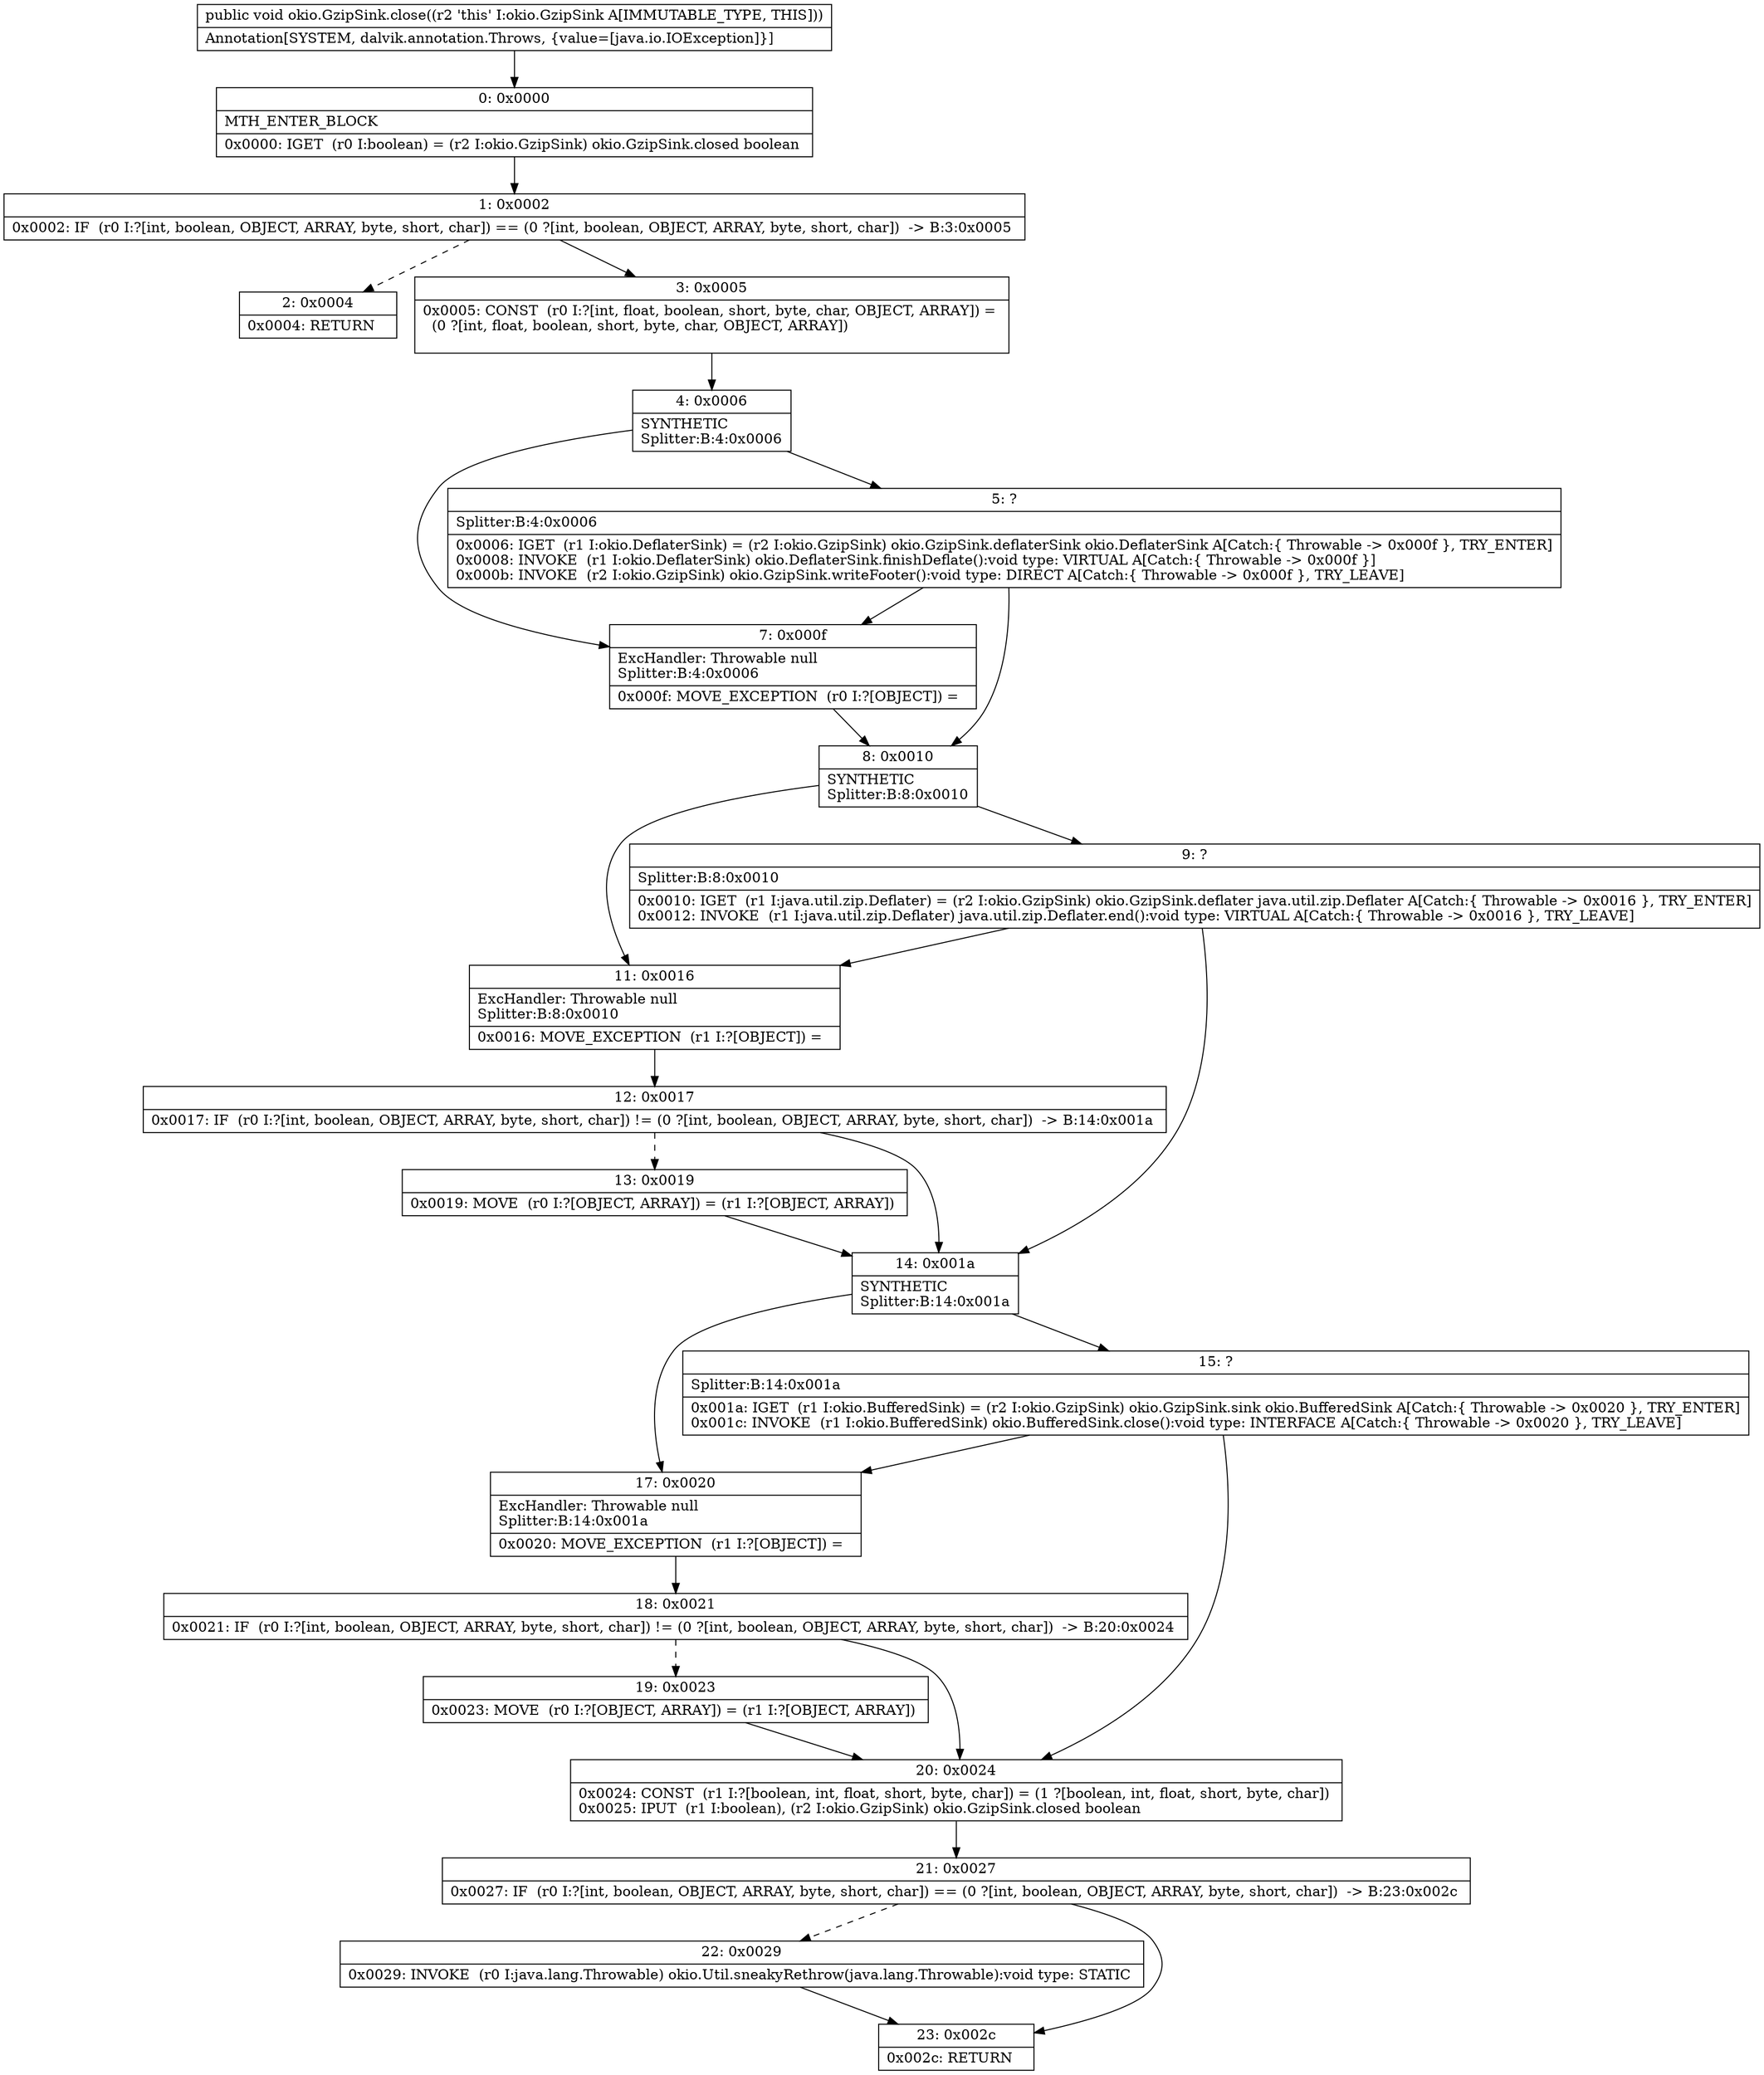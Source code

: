 digraph "CFG forokio.GzipSink.close()V" {
Node_0 [shape=record,label="{0\:\ 0x0000|MTH_ENTER_BLOCK\l|0x0000: IGET  (r0 I:boolean) = (r2 I:okio.GzipSink) okio.GzipSink.closed boolean \l}"];
Node_1 [shape=record,label="{1\:\ 0x0002|0x0002: IF  (r0 I:?[int, boolean, OBJECT, ARRAY, byte, short, char]) == (0 ?[int, boolean, OBJECT, ARRAY, byte, short, char])  \-\> B:3:0x0005 \l}"];
Node_2 [shape=record,label="{2\:\ 0x0004|0x0004: RETURN   \l}"];
Node_3 [shape=record,label="{3\:\ 0x0005|0x0005: CONST  (r0 I:?[int, float, boolean, short, byte, char, OBJECT, ARRAY]) = \l  (0 ?[int, float, boolean, short, byte, char, OBJECT, ARRAY])\l \l}"];
Node_4 [shape=record,label="{4\:\ 0x0006|SYNTHETIC\lSplitter:B:4:0x0006\l}"];
Node_5 [shape=record,label="{5\:\ ?|Splitter:B:4:0x0006\l|0x0006: IGET  (r1 I:okio.DeflaterSink) = (r2 I:okio.GzipSink) okio.GzipSink.deflaterSink okio.DeflaterSink A[Catch:\{ Throwable \-\> 0x000f \}, TRY_ENTER]\l0x0008: INVOKE  (r1 I:okio.DeflaterSink) okio.DeflaterSink.finishDeflate():void type: VIRTUAL A[Catch:\{ Throwable \-\> 0x000f \}]\l0x000b: INVOKE  (r2 I:okio.GzipSink) okio.GzipSink.writeFooter():void type: DIRECT A[Catch:\{ Throwable \-\> 0x000f \}, TRY_LEAVE]\l}"];
Node_7 [shape=record,label="{7\:\ 0x000f|ExcHandler: Throwable null\lSplitter:B:4:0x0006\l|0x000f: MOVE_EXCEPTION  (r0 I:?[OBJECT]) =  \l}"];
Node_8 [shape=record,label="{8\:\ 0x0010|SYNTHETIC\lSplitter:B:8:0x0010\l}"];
Node_9 [shape=record,label="{9\:\ ?|Splitter:B:8:0x0010\l|0x0010: IGET  (r1 I:java.util.zip.Deflater) = (r2 I:okio.GzipSink) okio.GzipSink.deflater java.util.zip.Deflater A[Catch:\{ Throwable \-\> 0x0016 \}, TRY_ENTER]\l0x0012: INVOKE  (r1 I:java.util.zip.Deflater) java.util.zip.Deflater.end():void type: VIRTUAL A[Catch:\{ Throwable \-\> 0x0016 \}, TRY_LEAVE]\l}"];
Node_11 [shape=record,label="{11\:\ 0x0016|ExcHandler: Throwable null\lSplitter:B:8:0x0010\l|0x0016: MOVE_EXCEPTION  (r1 I:?[OBJECT]) =  \l}"];
Node_12 [shape=record,label="{12\:\ 0x0017|0x0017: IF  (r0 I:?[int, boolean, OBJECT, ARRAY, byte, short, char]) != (0 ?[int, boolean, OBJECT, ARRAY, byte, short, char])  \-\> B:14:0x001a \l}"];
Node_13 [shape=record,label="{13\:\ 0x0019|0x0019: MOVE  (r0 I:?[OBJECT, ARRAY]) = (r1 I:?[OBJECT, ARRAY]) \l}"];
Node_14 [shape=record,label="{14\:\ 0x001a|SYNTHETIC\lSplitter:B:14:0x001a\l}"];
Node_15 [shape=record,label="{15\:\ ?|Splitter:B:14:0x001a\l|0x001a: IGET  (r1 I:okio.BufferedSink) = (r2 I:okio.GzipSink) okio.GzipSink.sink okio.BufferedSink A[Catch:\{ Throwable \-\> 0x0020 \}, TRY_ENTER]\l0x001c: INVOKE  (r1 I:okio.BufferedSink) okio.BufferedSink.close():void type: INTERFACE A[Catch:\{ Throwable \-\> 0x0020 \}, TRY_LEAVE]\l}"];
Node_17 [shape=record,label="{17\:\ 0x0020|ExcHandler: Throwable null\lSplitter:B:14:0x001a\l|0x0020: MOVE_EXCEPTION  (r1 I:?[OBJECT]) =  \l}"];
Node_18 [shape=record,label="{18\:\ 0x0021|0x0021: IF  (r0 I:?[int, boolean, OBJECT, ARRAY, byte, short, char]) != (0 ?[int, boolean, OBJECT, ARRAY, byte, short, char])  \-\> B:20:0x0024 \l}"];
Node_19 [shape=record,label="{19\:\ 0x0023|0x0023: MOVE  (r0 I:?[OBJECT, ARRAY]) = (r1 I:?[OBJECT, ARRAY]) \l}"];
Node_20 [shape=record,label="{20\:\ 0x0024|0x0024: CONST  (r1 I:?[boolean, int, float, short, byte, char]) = (1 ?[boolean, int, float, short, byte, char]) \l0x0025: IPUT  (r1 I:boolean), (r2 I:okio.GzipSink) okio.GzipSink.closed boolean \l}"];
Node_21 [shape=record,label="{21\:\ 0x0027|0x0027: IF  (r0 I:?[int, boolean, OBJECT, ARRAY, byte, short, char]) == (0 ?[int, boolean, OBJECT, ARRAY, byte, short, char])  \-\> B:23:0x002c \l}"];
Node_22 [shape=record,label="{22\:\ 0x0029|0x0029: INVOKE  (r0 I:java.lang.Throwable) okio.Util.sneakyRethrow(java.lang.Throwable):void type: STATIC \l}"];
Node_23 [shape=record,label="{23\:\ 0x002c|0x002c: RETURN   \l}"];
MethodNode[shape=record,label="{public void okio.GzipSink.close((r2 'this' I:okio.GzipSink A[IMMUTABLE_TYPE, THIS]))  | Annotation[SYSTEM, dalvik.annotation.Throws, \{value=[java.io.IOException]\}]\l}"];
MethodNode -> Node_0;
Node_0 -> Node_1;
Node_1 -> Node_2[style=dashed];
Node_1 -> Node_3;
Node_3 -> Node_4;
Node_4 -> Node_5;
Node_4 -> Node_7;
Node_5 -> Node_7;
Node_5 -> Node_8;
Node_7 -> Node_8;
Node_8 -> Node_9;
Node_8 -> Node_11;
Node_9 -> Node_11;
Node_9 -> Node_14;
Node_11 -> Node_12;
Node_12 -> Node_13[style=dashed];
Node_12 -> Node_14;
Node_13 -> Node_14;
Node_14 -> Node_15;
Node_14 -> Node_17;
Node_15 -> Node_17;
Node_15 -> Node_20;
Node_17 -> Node_18;
Node_18 -> Node_19[style=dashed];
Node_18 -> Node_20;
Node_19 -> Node_20;
Node_20 -> Node_21;
Node_21 -> Node_22[style=dashed];
Node_21 -> Node_23;
Node_22 -> Node_23;
}

